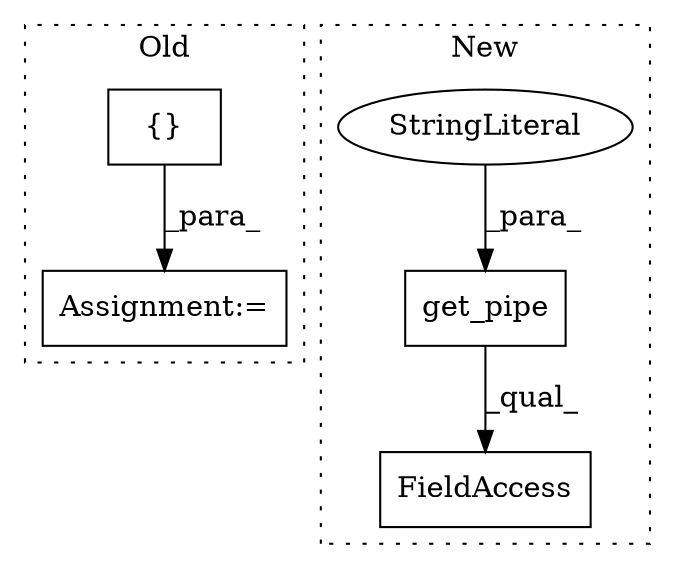 digraph G {
subgraph cluster0 {
1 [label="{}" a="4" s="1475,1841" l="1,1" shape="box"];
5 [label="Assignment:=" a="7" s="1458" l="1" shape="box"];
label = "Old";
style="dotted";
}
subgraph cluster1 {
2 [label="get_pipe" a="32" s="1464,1481" l="9,1" shape="box"];
3 [label="FieldAccess" a="22" s="1460" l="29" shape="box"];
4 [label="StringLiteral" a="45" s="1473" l="8" shape="ellipse"];
label = "New";
style="dotted";
}
1 -> 5 [label="_para_"];
2 -> 3 [label="_qual_"];
4 -> 2 [label="_para_"];
}
